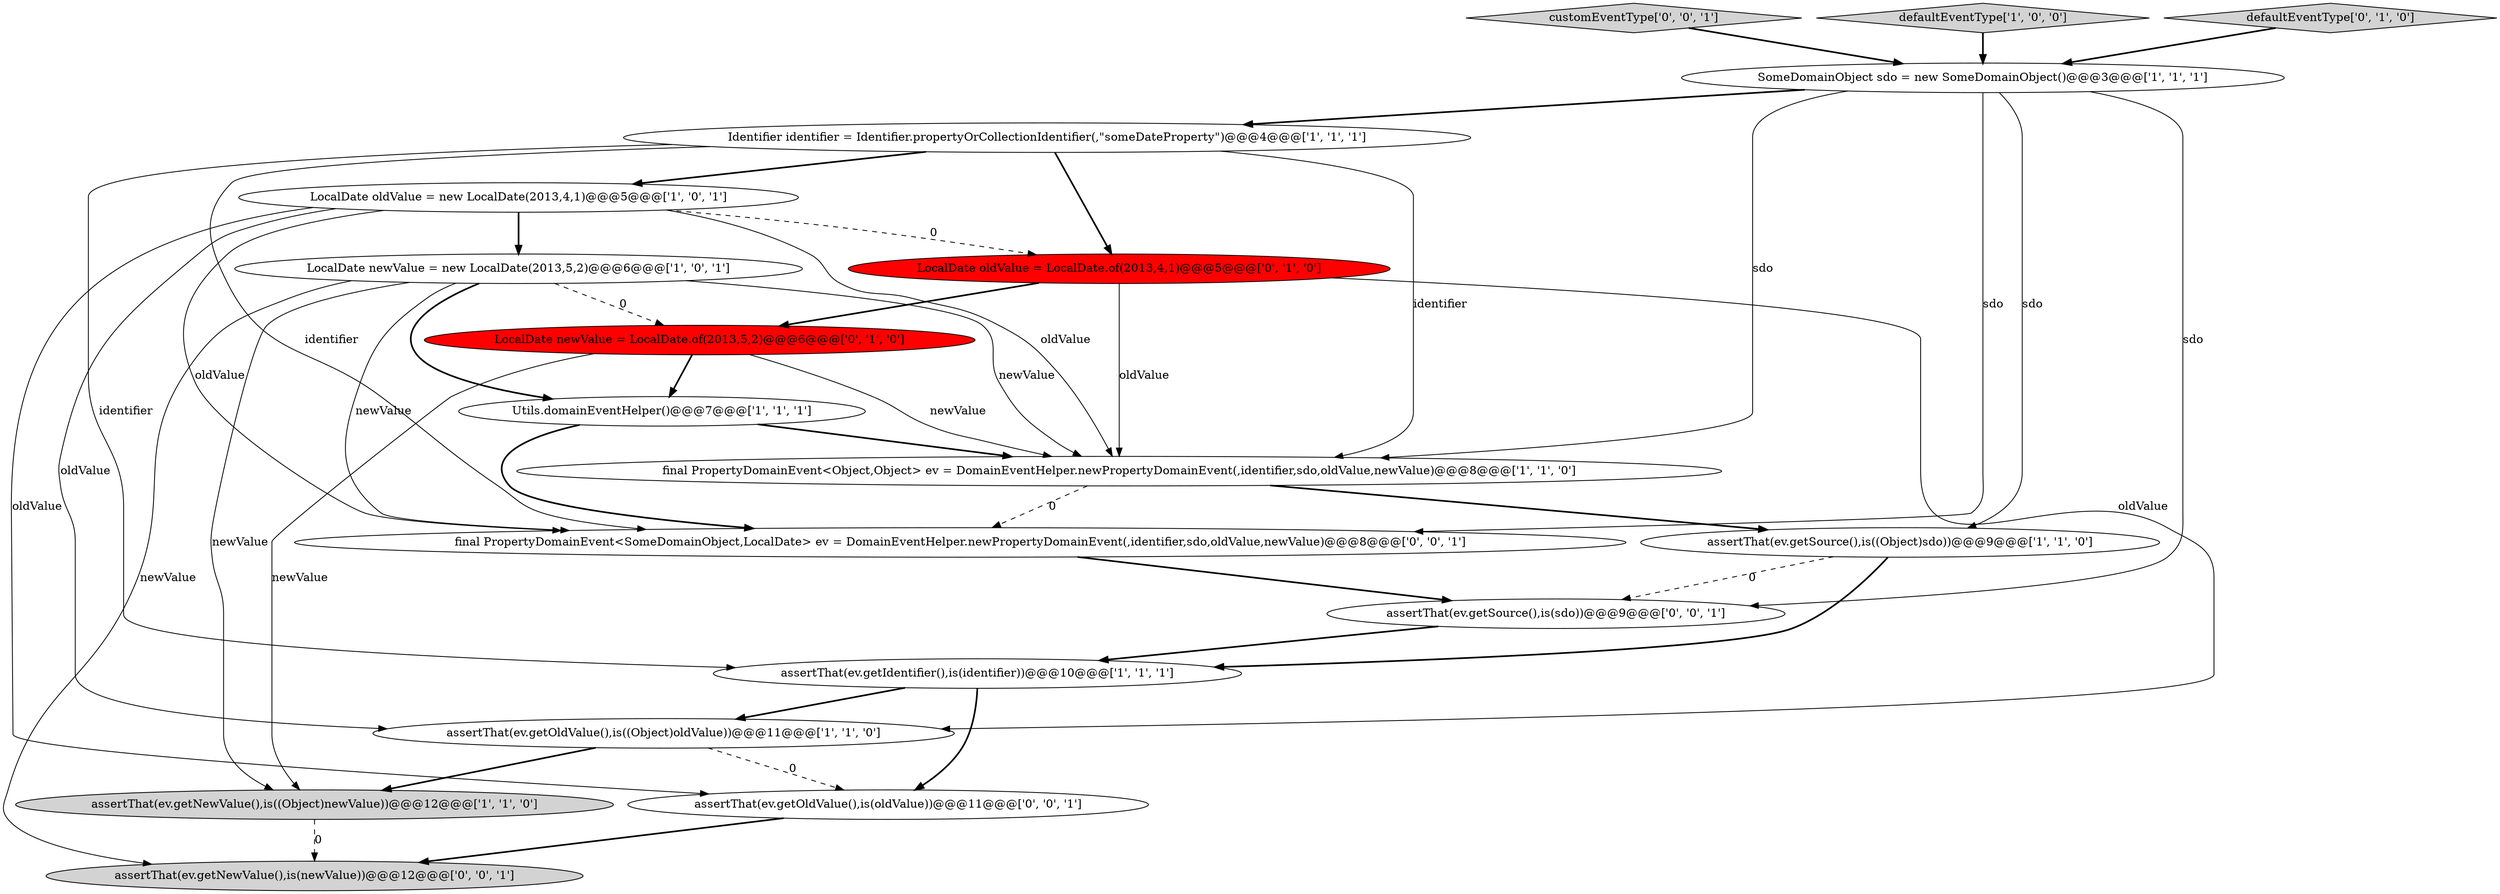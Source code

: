digraph {
14 [style = filled, label = "assertThat(ev.getNewValue(),is(newValue))@@@12@@@['0', '0', '1']", fillcolor = lightgray, shape = ellipse image = "AAA0AAABBB3BBB"];
17 [style = filled, label = "assertThat(ev.getOldValue(),is(oldValue))@@@11@@@['0', '0', '1']", fillcolor = white, shape = ellipse image = "AAA0AAABBB3BBB"];
15 [style = filled, label = "customEventType['0', '0', '1']", fillcolor = lightgray, shape = diamond image = "AAA0AAABBB3BBB"];
2 [style = filled, label = "assertThat(ev.getOldValue(),is((Object)oldValue))@@@11@@@['1', '1', '0']", fillcolor = white, shape = ellipse image = "AAA0AAABBB1BBB"];
0 [style = filled, label = "LocalDate oldValue = new LocalDate(2013,4,1)@@@5@@@['1', '0', '1']", fillcolor = white, shape = ellipse image = "AAA0AAABBB1BBB"];
4 [style = filled, label = "assertThat(ev.getIdentifier(),is(identifier))@@@10@@@['1', '1', '1']", fillcolor = white, shape = ellipse image = "AAA0AAABBB1BBB"];
8 [style = filled, label = "Identifier identifier = Identifier.propertyOrCollectionIdentifier(,\"someDateProperty\")@@@4@@@['1', '1', '1']", fillcolor = white, shape = ellipse image = "AAA0AAABBB1BBB"];
9 [style = filled, label = "LocalDate newValue = new LocalDate(2013,5,2)@@@6@@@['1', '0', '1']", fillcolor = white, shape = ellipse image = "AAA0AAABBB1BBB"];
3 [style = filled, label = "defaultEventType['1', '0', '0']", fillcolor = lightgray, shape = diamond image = "AAA0AAABBB1BBB"];
6 [style = filled, label = "Utils.domainEventHelper()@@@7@@@['1', '1', '1']", fillcolor = white, shape = ellipse image = "AAA0AAABBB1BBB"];
11 [style = filled, label = "defaultEventType['0', '1', '0']", fillcolor = lightgray, shape = diamond image = "AAA0AAABBB2BBB"];
16 [style = filled, label = "final PropertyDomainEvent<SomeDomainObject,LocalDate> ev = DomainEventHelper.newPropertyDomainEvent(,identifier,sdo,oldValue,newValue)@@@8@@@['0', '0', '1']", fillcolor = white, shape = ellipse image = "AAA0AAABBB3BBB"];
18 [style = filled, label = "assertThat(ev.getSource(),is(sdo))@@@9@@@['0', '0', '1']", fillcolor = white, shape = ellipse image = "AAA0AAABBB3BBB"];
12 [style = filled, label = "LocalDate newValue = LocalDate.of(2013,5,2)@@@6@@@['0', '1', '0']", fillcolor = red, shape = ellipse image = "AAA1AAABBB2BBB"];
5 [style = filled, label = "assertThat(ev.getNewValue(),is((Object)newValue))@@@12@@@['1', '1', '0']", fillcolor = lightgray, shape = ellipse image = "AAA0AAABBB1BBB"];
7 [style = filled, label = "SomeDomainObject sdo = new SomeDomainObject()@@@3@@@['1', '1', '1']", fillcolor = white, shape = ellipse image = "AAA0AAABBB1BBB"];
13 [style = filled, label = "LocalDate oldValue = LocalDate.of(2013,4,1)@@@5@@@['0', '1', '0']", fillcolor = red, shape = ellipse image = "AAA1AAABBB2BBB"];
1 [style = filled, label = "final PropertyDomainEvent<Object,Object> ev = DomainEventHelper.newPropertyDomainEvent(,identifier,sdo,oldValue,newValue)@@@8@@@['1', '1', '0']", fillcolor = white, shape = ellipse image = "AAA0AAABBB1BBB"];
10 [style = filled, label = "assertThat(ev.getSource(),is((Object)sdo))@@@9@@@['1', '1', '0']", fillcolor = white, shape = ellipse image = "AAA0AAABBB1BBB"];
12->1 [style = solid, label="newValue"];
0->9 [style = bold, label=""];
16->18 [style = bold, label=""];
5->14 [style = dashed, label="0"];
4->17 [style = bold, label=""];
15->7 [style = bold, label=""];
7->1 [style = solid, label="sdo"];
0->17 [style = solid, label="oldValue"];
7->18 [style = solid, label="sdo"];
8->4 [style = solid, label="identifier"];
4->2 [style = bold, label=""];
7->8 [style = bold, label=""];
12->6 [style = bold, label=""];
2->17 [style = dashed, label="0"];
9->6 [style = bold, label=""];
9->16 [style = solid, label="newValue"];
10->18 [style = dashed, label="0"];
8->0 [style = bold, label=""];
6->1 [style = bold, label=""];
7->16 [style = solid, label="sdo"];
13->12 [style = bold, label=""];
9->14 [style = solid, label="newValue"];
18->4 [style = bold, label=""];
0->1 [style = solid, label="oldValue"];
3->7 [style = bold, label=""];
17->14 [style = bold, label=""];
6->16 [style = bold, label=""];
8->1 [style = solid, label="identifier"];
9->5 [style = solid, label="newValue"];
1->16 [style = dashed, label="0"];
0->13 [style = dashed, label="0"];
10->4 [style = bold, label=""];
9->1 [style = solid, label="newValue"];
13->2 [style = solid, label="oldValue"];
13->1 [style = solid, label="oldValue"];
9->12 [style = dashed, label="0"];
8->16 [style = solid, label="identifier"];
0->2 [style = solid, label="oldValue"];
1->10 [style = bold, label=""];
12->5 [style = solid, label="newValue"];
7->10 [style = solid, label="sdo"];
0->16 [style = solid, label="oldValue"];
11->7 [style = bold, label=""];
8->13 [style = bold, label=""];
2->5 [style = bold, label=""];
}
